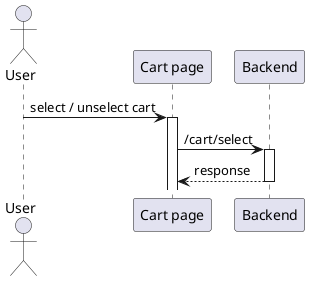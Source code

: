 @startuml template
'autonumber 1.1.1

actor User as u

' Box "front end"
participant "Cart page" as cart
' end box

participant "Backend" as be 

u -> cart++ : select / unselect cart
cart -> be++ : /cart/select
return response

@enduml